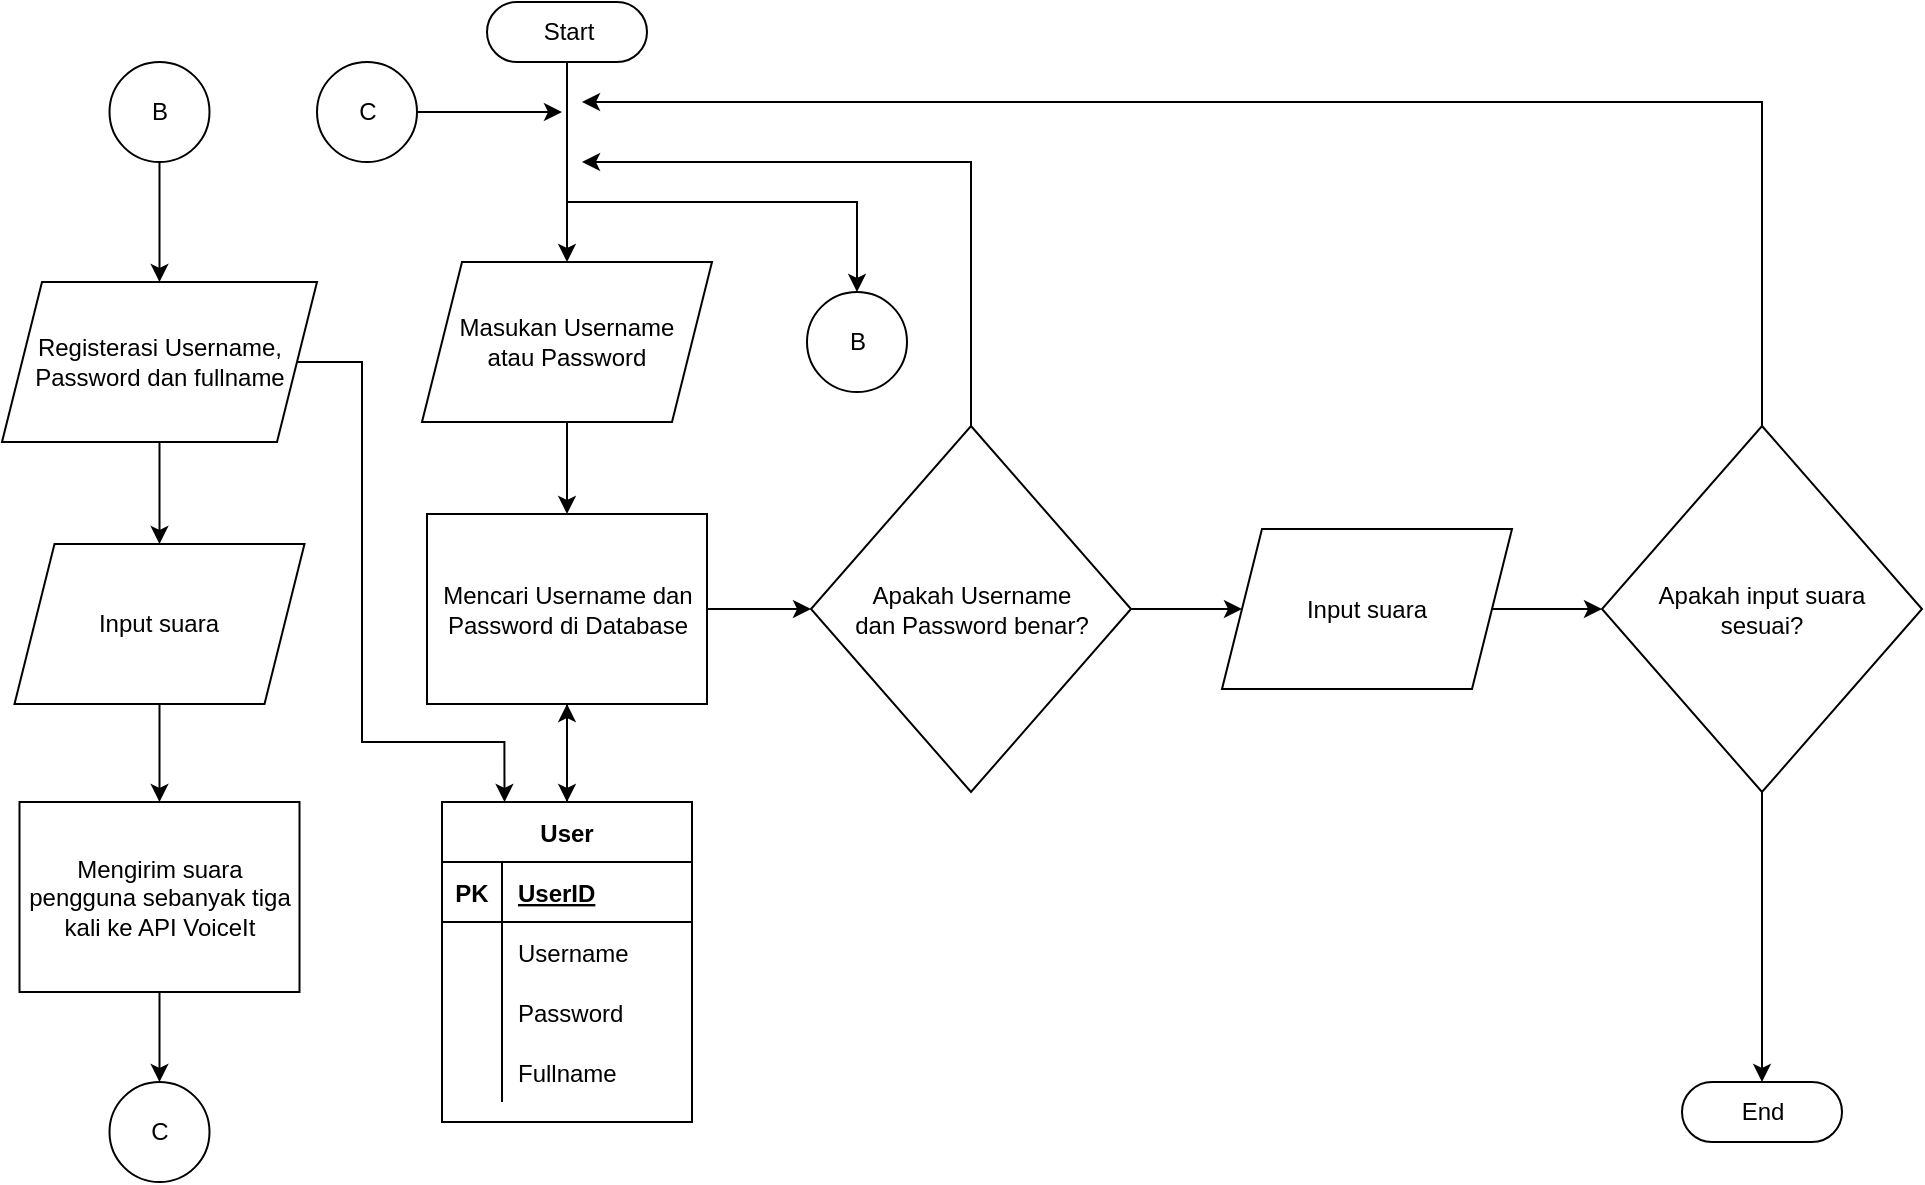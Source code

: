 <mxfile version="13.7.2" type="github">
  <diagram id="6a731a19-8d31-9384-78a2-239565b7b9f0" name="Page-1">
    <mxGraphModel dx="1422" dy="794" grid="1" gridSize="10" guides="1" tooltips="1" connect="1" arrows="1" fold="1" page="1" pageScale="1" pageWidth="1169" pageHeight="827" background="#ffffff" math="0" shadow="0">
      <root>
        <mxCell id="0" />
        <mxCell id="1" parent="0" />
        <mxCell id="hCLFj8IIV5jFRAJKPiSX-58" style="edgeStyle=orthogonalEdgeStyle;rounded=0;orthogonalLoop=1;jettySize=auto;html=1;entryX=0.5;entryY=0;entryDx=0;entryDy=0;" parent="1" source="hCLFj8IIV5jFRAJKPiSX-55" target="hCLFj8IIV5jFRAJKPiSX-57" edge="1">
          <mxGeometry relative="1" as="geometry" />
        </mxCell>
        <mxCell id="hCLFj8IIV5jFRAJKPiSX-98" style="edgeStyle=orthogonalEdgeStyle;rounded=0;orthogonalLoop=1;jettySize=auto;html=1;entryX=0.5;entryY=0;entryDx=0;entryDy=0;" parent="1" source="hCLFj8IIV5jFRAJKPiSX-55" target="hCLFj8IIV5jFRAJKPiSX-97" edge="1">
          <mxGeometry relative="1" as="geometry">
            <mxPoint x="402.5" y="160.0" as="targetPoint" />
            <Array as="points">
              <mxPoint x="402.5" y="160" />
              <mxPoint x="547.5" y="160" />
            </Array>
          </mxGeometry>
        </mxCell>
        <mxCell id="hCLFj8IIV5jFRAJKPiSX-55" value="Start" style="html=1;dashed=0;whitespace=wrap;shape=mxgraph.dfd.start" parent="1" vertex="1">
          <mxGeometry x="362.5" y="60" width="80" height="30" as="geometry" />
        </mxCell>
        <mxCell id="hCLFj8IIV5jFRAJKPiSX-94" style="edgeStyle=orthogonalEdgeStyle;rounded=0;orthogonalLoop=1;jettySize=auto;html=1;entryX=0.5;entryY=0;entryDx=0;entryDy=0;" parent="1" source="hCLFj8IIV5jFRAJKPiSX-57" target="hCLFj8IIV5jFRAJKPiSX-63" edge="1">
          <mxGeometry relative="1" as="geometry" />
        </mxCell>
        <mxCell id="hCLFj8IIV5jFRAJKPiSX-57" value="Masukan Username&lt;br&gt;atau Password" style="shape=parallelogram;perimeter=parallelogramPerimeter;whiteSpace=wrap;html=1;fixedSize=1;" parent="1" vertex="1">
          <mxGeometry x="330" y="190" width="145" height="80" as="geometry" />
        </mxCell>
        <mxCell id="hCLFj8IIV5jFRAJKPiSX-88" style="edgeStyle=orthogonalEdgeStyle;rounded=0;orthogonalLoop=1;jettySize=auto;html=1;exitX=0.5;exitY=1;exitDx=0;exitDy=0;entryX=0.5;entryY=0;entryDx=0;entryDy=0;" parent="1" source="hCLFj8IIV5jFRAJKPiSX-63" target="hCLFj8IIV5jFRAJKPiSX-70" edge="1">
          <mxGeometry relative="1" as="geometry" />
        </mxCell>
        <mxCell id="hCLFj8IIV5jFRAJKPiSX-96" style="edgeStyle=orthogonalEdgeStyle;rounded=0;orthogonalLoop=1;jettySize=auto;html=1;entryX=0;entryY=0.5;entryDx=0;entryDy=0;" parent="1" source="hCLFj8IIV5jFRAJKPiSX-63" target="hCLFj8IIV5jFRAJKPiSX-66" edge="1">
          <mxGeometry relative="1" as="geometry" />
        </mxCell>
        <mxCell id="hCLFj8IIV5jFRAJKPiSX-63" value="Mencari Username dan Password di Database" style="rounded=0;whiteSpace=wrap;html=1;" parent="1" vertex="1">
          <mxGeometry x="332.5" y="316" width="140" height="95" as="geometry" />
        </mxCell>
        <mxCell id="hCLFj8IIV5jFRAJKPiSX-123" style="edgeStyle=orthogonalEdgeStyle;rounded=0;orthogonalLoop=1;jettySize=auto;html=1;exitX=0.5;exitY=0;exitDx=0;exitDy=0;" parent="1" source="hCLFj8IIV5jFRAJKPiSX-66" edge="1">
          <mxGeometry relative="1" as="geometry">
            <mxPoint x="410" y="140" as="targetPoint" />
            <Array as="points">
              <mxPoint x="605" y="140" />
            </Array>
          </mxGeometry>
        </mxCell>
        <mxCell id="hCLFj8IIV5jFRAJKPiSX-129" style="edgeStyle=orthogonalEdgeStyle;rounded=0;orthogonalLoop=1;jettySize=auto;html=1;entryX=0;entryY=0.5;entryDx=0;entryDy=0;" parent="1" source="hCLFj8IIV5jFRAJKPiSX-66" target="hCLFj8IIV5jFRAJKPiSX-128" edge="1">
          <mxGeometry relative="1" as="geometry" />
        </mxCell>
        <mxCell id="hCLFj8IIV5jFRAJKPiSX-66" value="Apakah Username&lt;br&gt;dan Password benar?" style="rhombus;whiteSpace=wrap;html=1;" parent="1" vertex="1">
          <mxGeometry x="524.5" y="272" width="160" height="183" as="geometry" />
        </mxCell>
        <mxCell id="hCLFj8IIV5jFRAJKPiSX-89" style="edgeStyle=orthogonalEdgeStyle;rounded=0;orthogonalLoop=1;jettySize=auto;html=1;exitX=0.5;exitY=0;exitDx=0;exitDy=0;entryX=0.5;entryY=1;entryDx=0;entryDy=0;" parent="1" source="hCLFj8IIV5jFRAJKPiSX-70" target="hCLFj8IIV5jFRAJKPiSX-63" edge="1">
          <mxGeometry relative="1" as="geometry" />
        </mxCell>
        <mxCell id="hCLFj8IIV5jFRAJKPiSX-97" value="B" style="ellipse;whiteSpace=wrap;html=1;aspect=fixed;" parent="1" vertex="1">
          <mxGeometry x="522.5" y="205" width="50" height="50" as="geometry" />
        </mxCell>
        <mxCell id="hCLFj8IIV5jFRAJKPiSX-104" style="edgeStyle=orthogonalEdgeStyle;rounded=0;orthogonalLoop=1;jettySize=auto;html=1;entryX=0.5;entryY=0;entryDx=0;entryDy=0;" parent="1" source="hCLFj8IIV5jFRAJKPiSX-101" target="hCLFj8IIV5jFRAJKPiSX-103" edge="1">
          <mxGeometry relative="1" as="geometry" />
        </mxCell>
        <mxCell id="hCLFj8IIV5jFRAJKPiSX-101" value="B" style="ellipse;whiteSpace=wrap;html=1;aspect=fixed;" parent="1" vertex="1">
          <mxGeometry x="173.75" y="90" width="50" height="50" as="geometry" />
        </mxCell>
        <mxCell id="hCLFj8IIV5jFRAJKPiSX-109" style="edgeStyle=orthogonalEdgeStyle;rounded=0;orthogonalLoop=1;jettySize=auto;html=1;entryX=0.5;entryY=0;entryDx=0;entryDy=0;" parent="1" source="hCLFj8IIV5jFRAJKPiSX-103" target="hCLFj8IIV5jFRAJKPiSX-108" edge="1">
          <mxGeometry relative="1" as="geometry" />
        </mxCell>
        <mxCell id="8wzelBB4wZPW_jjy6kKb-2" style="edgeStyle=orthogonalEdgeStyle;rounded=0;orthogonalLoop=1;jettySize=auto;html=1;entryX=0.25;entryY=0;entryDx=0;entryDy=0;" edge="1" parent="1" source="hCLFj8IIV5jFRAJKPiSX-103" target="hCLFj8IIV5jFRAJKPiSX-70">
          <mxGeometry relative="1" as="geometry">
            <Array as="points">
              <mxPoint x="300" y="240" />
              <mxPoint x="300" y="430" />
              <mxPoint x="371" y="430" />
            </Array>
          </mxGeometry>
        </mxCell>
        <mxCell id="hCLFj8IIV5jFRAJKPiSX-103" value="Registerasi Username, Password dan fullname" style="shape=parallelogram;perimeter=parallelogramPerimeter;whiteSpace=wrap;html=1;fixedSize=1;" parent="1" vertex="1">
          <mxGeometry x="120" y="200" width="157.5" height="80" as="geometry" />
        </mxCell>
        <mxCell id="hCLFj8IIV5jFRAJKPiSX-111" style="edgeStyle=orthogonalEdgeStyle;rounded=0;orthogonalLoop=1;jettySize=auto;html=1;entryX=0.5;entryY=0;entryDx=0;entryDy=0;" parent="1" source="hCLFj8IIV5jFRAJKPiSX-108" target="hCLFj8IIV5jFRAJKPiSX-110" edge="1">
          <mxGeometry relative="1" as="geometry" />
        </mxCell>
        <mxCell id="hCLFj8IIV5jFRAJKPiSX-108" value="Input suara" style="shape=parallelogram;perimeter=parallelogramPerimeter;whiteSpace=wrap;html=1;fixedSize=1;" parent="1" vertex="1">
          <mxGeometry x="126.25" y="331" width="145" height="80" as="geometry" />
        </mxCell>
        <mxCell id="hCLFj8IIV5jFRAJKPiSX-113" style="edgeStyle=orthogonalEdgeStyle;rounded=0;orthogonalLoop=1;jettySize=auto;html=1;entryX=0.5;entryY=0;entryDx=0;entryDy=0;" parent="1" source="hCLFj8IIV5jFRAJKPiSX-110" target="hCLFj8IIV5jFRAJKPiSX-112" edge="1">
          <mxGeometry relative="1" as="geometry" />
        </mxCell>
        <mxCell id="hCLFj8IIV5jFRAJKPiSX-110" value="Mengirim suara pengguna sebanyak tiga kali ke API VoiceIt" style="rounded=0;whiteSpace=wrap;html=1;" parent="1" vertex="1">
          <mxGeometry x="128.75" y="460" width="140" height="95" as="geometry" />
        </mxCell>
        <mxCell id="hCLFj8IIV5jFRAJKPiSX-112" value="C" style="ellipse;whiteSpace=wrap;html=1;aspect=fixed;" parent="1" vertex="1">
          <mxGeometry x="173.75" y="600" width="50" height="50" as="geometry" />
        </mxCell>
        <mxCell id="hCLFj8IIV5jFRAJKPiSX-116" style="edgeStyle=orthogonalEdgeStyle;rounded=0;orthogonalLoop=1;jettySize=auto;html=1;" parent="1" source="hCLFj8IIV5jFRAJKPiSX-114" edge="1">
          <mxGeometry relative="1" as="geometry">
            <mxPoint x="400" y="115" as="targetPoint" />
          </mxGeometry>
        </mxCell>
        <mxCell id="hCLFj8IIV5jFRAJKPiSX-114" value="C" style="ellipse;whiteSpace=wrap;html=1;aspect=fixed;" parent="1" vertex="1">
          <mxGeometry x="277.5" y="90" width="50" height="50" as="geometry" />
        </mxCell>
        <mxCell id="hCLFj8IIV5jFRAJKPiSX-70" value="User" style="shape=table;startSize=30;container=1;collapsible=1;childLayout=tableLayout;fixedRows=1;rowLines=0;fontStyle=1;align=center;resizeLast=1;" parent="1" vertex="1">
          <mxGeometry x="340" y="460" width="125" height="160" as="geometry">
            <mxRectangle x="340" y="460" width="60" height="30" as="alternateBounds" />
          </mxGeometry>
        </mxCell>
        <mxCell id="hCLFj8IIV5jFRAJKPiSX-71" value="" style="shape=partialRectangle;collapsible=0;dropTarget=0;pointerEvents=0;fillColor=none;top=0;left=0;bottom=1;right=0;points=[[0,0.5],[1,0.5]];portConstraint=eastwest;" parent="hCLFj8IIV5jFRAJKPiSX-70" vertex="1">
          <mxGeometry y="30" width="125" height="30" as="geometry" />
        </mxCell>
        <mxCell id="hCLFj8IIV5jFRAJKPiSX-72" value="PK" style="shape=partialRectangle;connectable=0;fillColor=none;top=0;left=0;bottom=0;right=0;fontStyle=1;overflow=hidden;" parent="hCLFj8IIV5jFRAJKPiSX-71" vertex="1">
          <mxGeometry width="30" height="30" as="geometry" />
        </mxCell>
        <mxCell id="hCLFj8IIV5jFRAJKPiSX-73" value="UserID" style="shape=partialRectangle;connectable=0;fillColor=none;top=0;left=0;bottom=0;right=0;align=left;spacingLeft=6;fontStyle=5;overflow=hidden;" parent="hCLFj8IIV5jFRAJKPiSX-71" vertex="1">
          <mxGeometry x="30" width="95" height="30" as="geometry" />
        </mxCell>
        <mxCell id="hCLFj8IIV5jFRAJKPiSX-74" value="" style="shape=partialRectangle;collapsible=0;dropTarget=0;pointerEvents=0;fillColor=none;top=0;left=0;bottom=0;right=0;points=[[0,0.5],[1,0.5]];portConstraint=eastwest;" parent="hCLFj8IIV5jFRAJKPiSX-70" vertex="1">
          <mxGeometry y="60" width="125" height="30" as="geometry" />
        </mxCell>
        <mxCell id="hCLFj8IIV5jFRAJKPiSX-75" value="" style="shape=partialRectangle;connectable=0;fillColor=none;top=0;left=0;bottom=0;right=0;editable=1;overflow=hidden;" parent="hCLFj8IIV5jFRAJKPiSX-74" vertex="1">
          <mxGeometry width="30" height="30" as="geometry" />
        </mxCell>
        <mxCell id="hCLFj8IIV5jFRAJKPiSX-76" value="Username" style="shape=partialRectangle;connectable=0;fillColor=none;top=0;left=0;bottom=0;right=0;align=left;spacingLeft=6;overflow=hidden;" parent="hCLFj8IIV5jFRAJKPiSX-74" vertex="1">
          <mxGeometry x="30" width="95" height="30" as="geometry" />
        </mxCell>
        <mxCell id="hCLFj8IIV5jFRAJKPiSX-77" value="" style="shape=partialRectangle;collapsible=0;dropTarget=0;pointerEvents=0;fillColor=none;top=0;left=0;bottom=0;right=0;points=[[0,0.5],[1,0.5]];portConstraint=eastwest;" parent="hCLFj8IIV5jFRAJKPiSX-70" vertex="1">
          <mxGeometry y="90" width="125" height="30" as="geometry" />
        </mxCell>
        <mxCell id="hCLFj8IIV5jFRAJKPiSX-78" value="" style="shape=partialRectangle;connectable=0;fillColor=none;top=0;left=0;bottom=0;right=0;editable=1;overflow=hidden;" parent="hCLFj8IIV5jFRAJKPiSX-77" vertex="1">
          <mxGeometry width="30" height="30" as="geometry" />
        </mxCell>
        <mxCell id="hCLFj8IIV5jFRAJKPiSX-79" value="Password" style="shape=partialRectangle;connectable=0;fillColor=none;top=0;left=0;bottom=0;right=0;align=left;spacingLeft=6;overflow=hidden;" parent="hCLFj8IIV5jFRAJKPiSX-77" vertex="1">
          <mxGeometry x="30" width="95" height="30" as="geometry" />
        </mxCell>
        <mxCell id="hCLFj8IIV5jFRAJKPiSX-80" value="" style="shape=partialRectangle;collapsible=0;dropTarget=0;pointerEvents=0;fillColor=none;top=0;left=0;bottom=0;right=0;points=[[0,0.5],[1,0.5]];portConstraint=eastwest;" parent="hCLFj8IIV5jFRAJKPiSX-70" vertex="1">
          <mxGeometry y="120" width="125" height="30" as="geometry" />
        </mxCell>
        <mxCell id="hCLFj8IIV5jFRAJKPiSX-81" value="" style="shape=partialRectangle;connectable=0;fillColor=none;top=0;left=0;bottom=0;right=0;editable=1;overflow=hidden;" parent="hCLFj8IIV5jFRAJKPiSX-80" vertex="1">
          <mxGeometry width="30" height="30" as="geometry" />
        </mxCell>
        <mxCell id="hCLFj8IIV5jFRAJKPiSX-82" value="Fullname" style="shape=partialRectangle;connectable=0;fillColor=none;top=0;left=0;bottom=0;right=0;align=left;spacingLeft=6;overflow=hidden;" parent="hCLFj8IIV5jFRAJKPiSX-80" vertex="1">
          <mxGeometry x="30" width="95" height="30" as="geometry" />
        </mxCell>
        <mxCell id="hCLFj8IIV5jFRAJKPiSX-124" style="edgeStyle=orthogonalEdgeStyle;rounded=0;orthogonalLoop=1;jettySize=auto;html=1;exitX=0.5;exitY=0;exitDx=0;exitDy=0;" parent="1" source="hCLFj8IIV5jFRAJKPiSX-117" edge="1">
          <mxGeometry relative="1" as="geometry">
            <mxPoint x="410" y="110" as="targetPoint" />
            <Array as="points">
              <mxPoint x="1000" y="110" />
            </Array>
          </mxGeometry>
        </mxCell>
        <mxCell id="hCLFj8IIV5jFRAJKPiSX-127" style="edgeStyle=orthogonalEdgeStyle;rounded=0;orthogonalLoop=1;jettySize=auto;html=1;entryX=0.5;entryY=0.5;entryDx=0;entryDy=-15;entryPerimeter=0;" parent="1" source="hCLFj8IIV5jFRAJKPiSX-117" target="hCLFj8IIV5jFRAJKPiSX-125" edge="1">
          <mxGeometry relative="1" as="geometry">
            <mxPoint x="1000" y="600" as="targetPoint" />
          </mxGeometry>
        </mxCell>
        <mxCell id="hCLFj8IIV5jFRAJKPiSX-117" value="Apakah input suara &lt;br&gt;sesuai?" style="rhombus;whiteSpace=wrap;html=1;" parent="1" vertex="1">
          <mxGeometry x="920" y="272" width="160" height="183" as="geometry" />
        </mxCell>
        <mxCell id="hCLFj8IIV5jFRAJKPiSX-125" value="End" style="html=1;dashed=0;whitespace=wrap;shape=mxgraph.dfd.start" parent="1" vertex="1">
          <mxGeometry x="960" y="600" width="80" height="30" as="geometry" />
        </mxCell>
        <mxCell id="hCLFj8IIV5jFRAJKPiSX-130" style="edgeStyle=orthogonalEdgeStyle;rounded=0;orthogonalLoop=1;jettySize=auto;html=1;entryX=0;entryY=0.5;entryDx=0;entryDy=0;" parent="1" source="hCLFj8IIV5jFRAJKPiSX-128" target="hCLFj8IIV5jFRAJKPiSX-117" edge="1">
          <mxGeometry relative="1" as="geometry" />
        </mxCell>
        <mxCell id="hCLFj8IIV5jFRAJKPiSX-128" value="Input suara" style="shape=parallelogram;perimeter=parallelogramPerimeter;whiteSpace=wrap;html=1;fixedSize=1;" parent="1" vertex="1">
          <mxGeometry x="730" y="323.5" width="145" height="80" as="geometry" />
        </mxCell>
      </root>
    </mxGraphModel>
  </diagram>
</mxfile>
